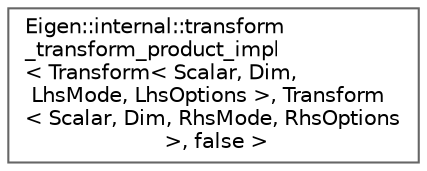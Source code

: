digraph "类继承关系图"
{
 // LATEX_PDF_SIZE
  bgcolor="transparent";
  edge [fontname=Helvetica,fontsize=10,labelfontname=Helvetica,labelfontsize=10];
  node [fontname=Helvetica,fontsize=10,shape=box,height=0.2,width=0.4];
  rankdir="LR";
  Node0 [id="Node000000",label="Eigen::internal::transform\l_transform_product_impl\l\< Transform\< Scalar, Dim,\l LhsMode, LhsOptions \>, Transform\l\< Scalar, Dim, RhsMode, RhsOptions\l \>, false \>",height=0.2,width=0.4,color="grey40", fillcolor="white", style="filled",URL="$struct_eigen_1_1internal_1_1transform__transform__product__impl_3_01_transform_3_01_scalar_00_01fe1fb77c9f6edc527bf418dd10ef65b9.html",tooltip=" "];
}
